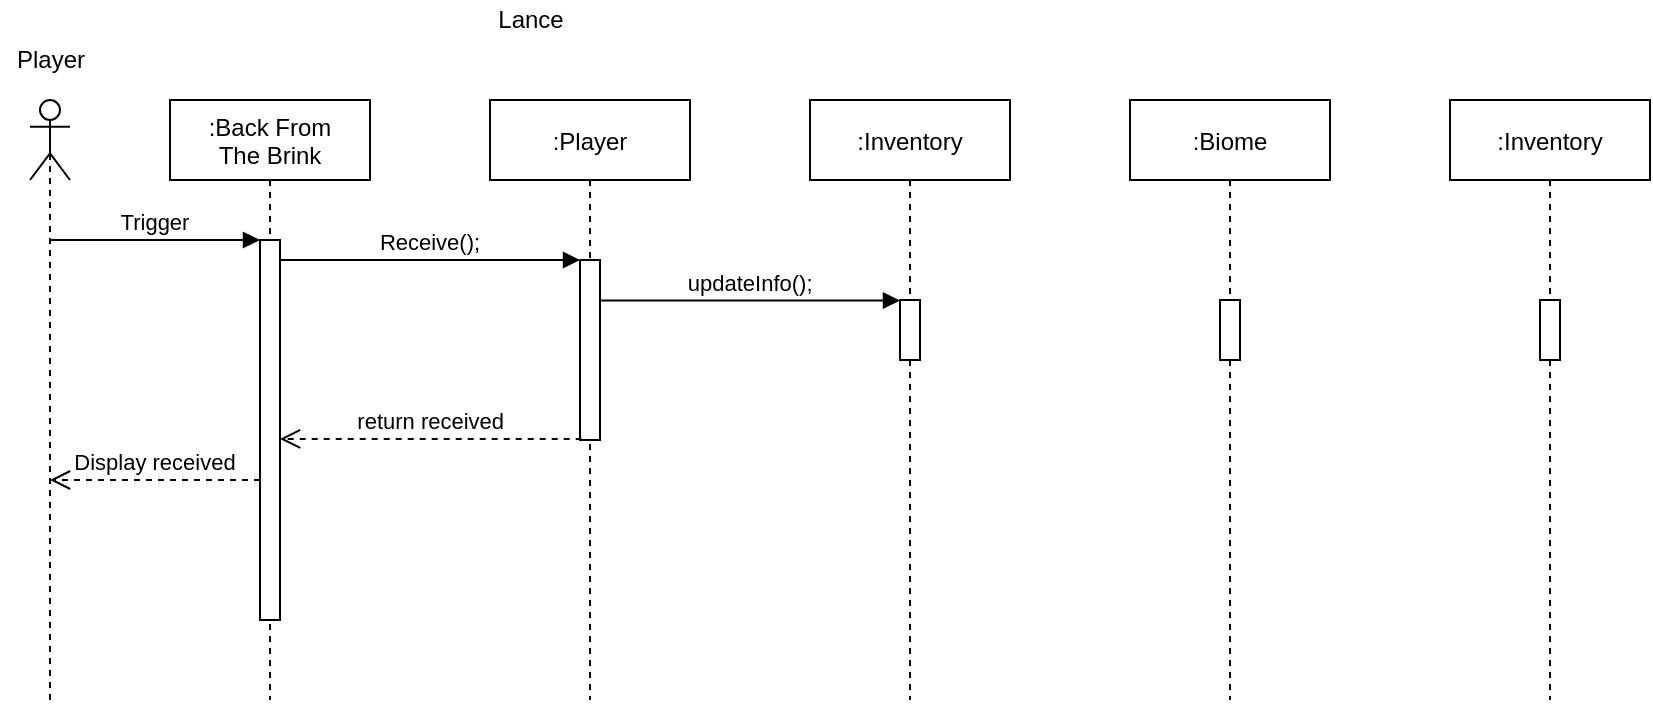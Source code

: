 <mxfile version="13.9.9" type="device"><diagram id="kgpKYQtTHZ0yAKxKKP6v" name="Page-1"><mxGraphModel dx="742" dy="567" grid="1" gridSize="10" guides="1" tooltips="1" connect="1" arrows="1" fold="1" page="1" pageScale="1" pageWidth="850" pageHeight="1100" math="0" shadow="0"><root><mxCell id="0"/><mxCell id="1" parent="0"/><mxCell id="3nuBFxr9cyL0pnOWT2aG-1" value=":Back From&#10;The Brink" style="shape=umlLifeline;perimeter=lifelinePerimeter;container=1;collapsible=0;recursiveResize=0;rounded=0;shadow=0;strokeWidth=1;" parent="1" vertex="1"><mxGeometry x="120" y="80" width="100" height="300" as="geometry"/></mxCell><mxCell id="3nuBFxr9cyL0pnOWT2aG-2" value="" style="points=[];perimeter=orthogonalPerimeter;rounded=0;shadow=0;strokeWidth=1;" parent="3nuBFxr9cyL0pnOWT2aG-1" vertex="1"><mxGeometry x="45" y="70" width="10" height="190" as="geometry"/></mxCell><mxCell id="3nuBFxr9cyL0pnOWT2aG-5" value=":Player" style="shape=umlLifeline;perimeter=lifelinePerimeter;container=1;collapsible=0;recursiveResize=0;rounded=0;shadow=0;strokeWidth=1;" parent="1" vertex="1"><mxGeometry x="280" y="80" width="100" height="300" as="geometry"/></mxCell><mxCell id="3nuBFxr9cyL0pnOWT2aG-6" value="" style="points=[];perimeter=orthogonalPerimeter;rounded=0;shadow=0;strokeWidth=1;" parent="3nuBFxr9cyL0pnOWT2aG-5" vertex="1"><mxGeometry x="45" y="80" width="10" height="90" as="geometry"/></mxCell><mxCell id="3nuBFxr9cyL0pnOWT2aG-7" value="return received" style="verticalAlign=bottom;endArrow=open;dashed=1;endSize=8;exitX=0.086;exitY=0.994;shadow=0;strokeWidth=1;exitDx=0;exitDy=0;exitPerimeter=0;" parent="1" source="3nuBFxr9cyL0pnOWT2aG-6" target="3nuBFxr9cyL0pnOWT2aG-2" edge="1"><mxGeometry relative="1" as="geometry"><mxPoint x="275" y="236" as="targetPoint"/></mxGeometry></mxCell><mxCell id="3nuBFxr9cyL0pnOWT2aG-8" value="Receive();" style="verticalAlign=bottom;endArrow=block;entryX=0;entryY=0;shadow=0;strokeWidth=1;" parent="1" source="3nuBFxr9cyL0pnOWT2aG-2" target="3nuBFxr9cyL0pnOWT2aG-6" edge="1"><mxGeometry relative="1" as="geometry"><mxPoint x="275" y="160" as="sourcePoint"/></mxGeometry></mxCell><mxCell id="ICzBVdSw6qREEAKZk2CO-2" value="" style="shape=umlActor;verticalLabelPosition=bottom;verticalAlign=top;html=1;" parent="1" vertex="1"><mxGeometry x="50" y="80" width="20" height="40" as="geometry"/></mxCell><mxCell id="ICzBVdSw6qREEAKZk2CO-3" value="" style="endArrow=none;dashed=1;html=1;entryX=0.5;entryY=0.5;entryDx=0;entryDy=0;entryPerimeter=0;" parent="1" target="ICzBVdSw6qREEAKZk2CO-2" edge="1"><mxGeometry width="50" height="50" relative="1" as="geometry"><mxPoint x="60" y="380" as="sourcePoint"/><mxPoint x="60" y="190" as="targetPoint"/></mxGeometry></mxCell><mxCell id="ICzBVdSw6qREEAKZk2CO-4" value=":Inventory" style="shape=umlLifeline;perimeter=lifelinePerimeter;container=1;collapsible=0;recursiveResize=0;rounded=0;shadow=0;strokeWidth=1;" parent="1" vertex="1"><mxGeometry x="440" y="80" width="100" height="300" as="geometry"/></mxCell><mxCell id="ICzBVdSw6qREEAKZk2CO-5" value="" style="points=[];perimeter=orthogonalPerimeter;rounded=0;shadow=0;strokeWidth=1;" parent="ICzBVdSw6qREEAKZk2CO-4" vertex="1"><mxGeometry x="45" y="100" width="10" height="30" as="geometry"/></mxCell><mxCell id="ICzBVdSw6qREEAKZk2CO-6" value="Trigger" style="verticalAlign=bottom;endArrow=block;shadow=0;strokeWidth=1;" parent="1" target="3nuBFxr9cyL0pnOWT2aG-2" edge="1"><mxGeometry relative="1" as="geometry"><mxPoint x="60" y="150" as="sourcePoint"/><mxPoint x="230" y="160.0" as="targetPoint"/></mxGeometry></mxCell><mxCell id="ICzBVdSw6qREEAKZk2CO-7" value="updateInfo();" style="verticalAlign=bottom;endArrow=block;shadow=0;strokeWidth=1;exitX=1.057;exitY=0.225;exitDx=0;exitDy=0;exitPerimeter=0;" parent="1" source="3nuBFxr9cyL0pnOWT2aG-6" target="ICzBVdSw6qREEAKZk2CO-5" edge="1"><mxGeometry relative="1" as="geometry"><mxPoint x="360" y="170.0" as="sourcePoint"/><mxPoint x="530" y="170.0" as="targetPoint"/></mxGeometry></mxCell><mxCell id="ICzBVdSw6qREEAKZk2CO-15" value="Display received" style="verticalAlign=bottom;endArrow=open;dashed=1;endSize=8;shadow=0;strokeWidth=1;" parent="1" source="3nuBFxr9cyL0pnOWT2aG-2" edge="1"><mxGeometry relative="1" as="geometry"><mxPoint x="60" y="270.0" as="targetPoint"/><mxPoint x="230.86" y="270.0" as="sourcePoint"/></mxGeometry></mxCell><mxCell id="ICzBVdSw6qREEAKZk2CO-16" value="Player" style="text;html=1;align=center;verticalAlign=middle;resizable=0;points=[];autosize=1;" parent="1" vertex="1"><mxGeometry x="35" y="50" width="50" height="20" as="geometry"/></mxCell><mxCell id="dzJbwAdTw-zOQSNk2PBE-1" value="Lance" style="text;html=1;align=center;verticalAlign=middle;resizable=0;points=[];autosize=1;" parent="1" vertex="1"><mxGeometry x="275" y="30" width="50" height="20" as="geometry"/></mxCell><mxCell id="fC7F-xNOrVFSJErR2GwN-1" value=":Biome" style="shape=umlLifeline;perimeter=lifelinePerimeter;container=1;collapsible=0;recursiveResize=0;rounded=0;shadow=0;strokeWidth=1;" vertex="1" parent="1"><mxGeometry x="600" y="80" width="100" height="300" as="geometry"/></mxCell><mxCell id="fC7F-xNOrVFSJErR2GwN-2" value="" style="points=[];perimeter=orthogonalPerimeter;rounded=0;shadow=0;strokeWidth=1;" vertex="1" parent="fC7F-xNOrVFSJErR2GwN-1"><mxGeometry x="45" y="100" width="10" height="30" as="geometry"/></mxCell><mxCell id="fC7F-xNOrVFSJErR2GwN-3" value=":Inventory" style="shape=umlLifeline;perimeter=lifelinePerimeter;container=1;collapsible=0;recursiveResize=0;rounded=0;shadow=0;strokeWidth=1;" vertex="1" parent="1"><mxGeometry x="760" y="80" width="100" height="300" as="geometry"/></mxCell><mxCell id="fC7F-xNOrVFSJErR2GwN-4" value="" style="points=[];perimeter=orthogonalPerimeter;rounded=0;shadow=0;strokeWidth=1;" vertex="1" parent="fC7F-xNOrVFSJErR2GwN-3"><mxGeometry x="45" y="100" width="10" height="30" as="geometry"/></mxCell></root></mxGraphModel></diagram></mxfile>